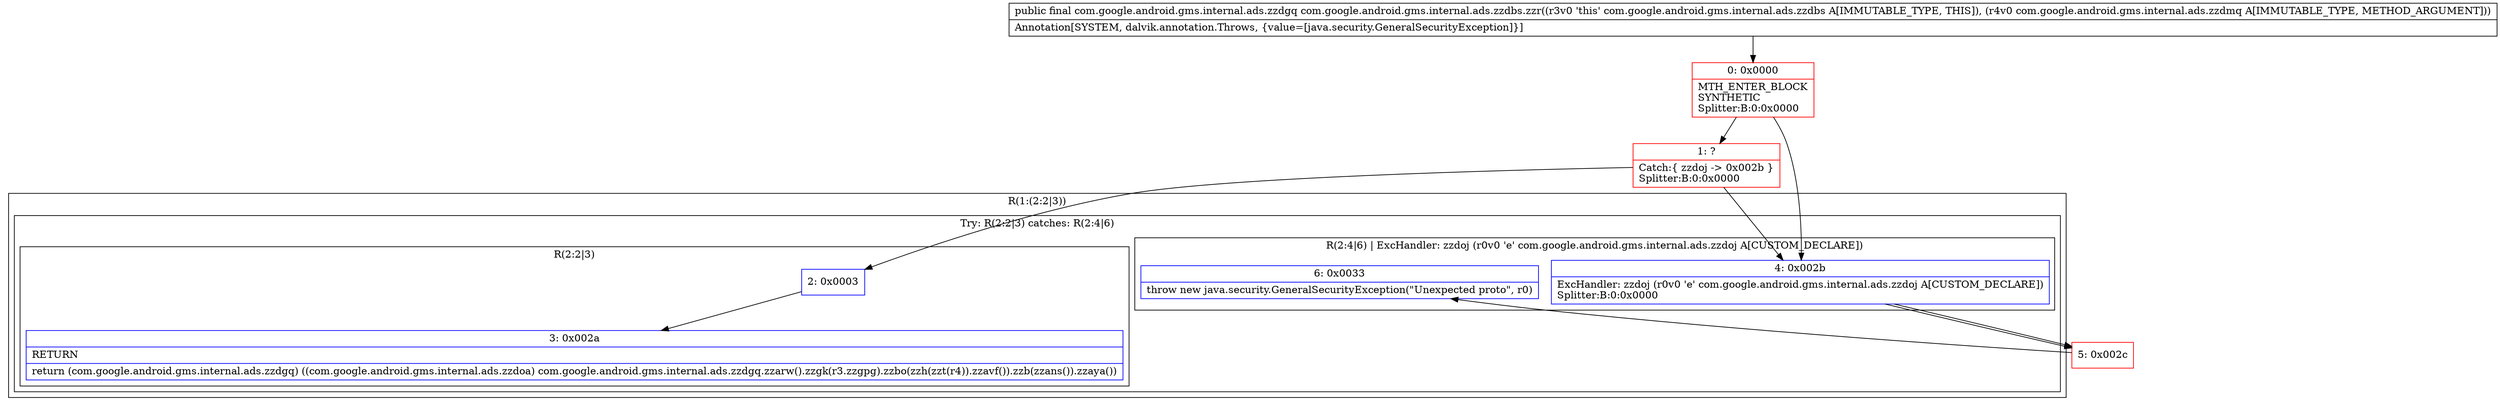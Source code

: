 digraph "CFG forcom.google.android.gms.internal.ads.zzdbs.zzr(Lcom\/google\/android\/gms\/internal\/ads\/zzdmq;)Lcom\/google\/android\/gms\/internal\/ads\/zzdgq;" {
subgraph cluster_Region_419191009 {
label = "R(1:(2:2|3))";
node [shape=record,color=blue];
subgraph cluster_TryCatchRegion_169537918 {
label = "Try: R(2:2|3) catches: R(2:4|6)";
node [shape=record,color=blue];
subgraph cluster_Region_340549939 {
label = "R(2:2|3)";
node [shape=record,color=blue];
Node_2 [shape=record,label="{2\:\ 0x0003}"];
Node_3 [shape=record,label="{3\:\ 0x002a|RETURN\l|return (com.google.android.gms.internal.ads.zzdgq) ((com.google.android.gms.internal.ads.zzdoa) com.google.android.gms.internal.ads.zzdgq.zzarw().zzgk(r3.zzgpg).zzbo(zzh(zzt(r4)).zzavf()).zzb(zzans()).zzaya())\l}"];
}
subgraph cluster_Region_289721541 {
label = "R(2:4|6) | ExcHandler: zzdoj (r0v0 'e' com.google.android.gms.internal.ads.zzdoj A[CUSTOM_DECLARE])\l";
node [shape=record,color=blue];
Node_4 [shape=record,label="{4\:\ 0x002b|ExcHandler: zzdoj (r0v0 'e' com.google.android.gms.internal.ads.zzdoj A[CUSTOM_DECLARE])\lSplitter:B:0:0x0000\l}"];
Node_6 [shape=record,label="{6\:\ 0x0033|throw new java.security.GeneralSecurityException(\"Unexpected proto\", r0)\l}"];
}
}
}
subgraph cluster_Region_289721541 {
label = "R(2:4|6) | ExcHandler: zzdoj (r0v0 'e' com.google.android.gms.internal.ads.zzdoj A[CUSTOM_DECLARE])\l";
node [shape=record,color=blue];
Node_4 [shape=record,label="{4\:\ 0x002b|ExcHandler: zzdoj (r0v0 'e' com.google.android.gms.internal.ads.zzdoj A[CUSTOM_DECLARE])\lSplitter:B:0:0x0000\l}"];
Node_6 [shape=record,label="{6\:\ 0x0033|throw new java.security.GeneralSecurityException(\"Unexpected proto\", r0)\l}"];
}
Node_0 [shape=record,color=red,label="{0\:\ 0x0000|MTH_ENTER_BLOCK\lSYNTHETIC\lSplitter:B:0:0x0000\l}"];
Node_1 [shape=record,color=red,label="{1\:\ ?|Catch:\{ zzdoj \-\> 0x002b \}\lSplitter:B:0:0x0000\l}"];
Node_5 [shape=record,color=red,label="{5\:\ 0x002c}"];
MethodNode[shape=record,label="{public final com.google.android.gms.internal.ads.zzdgq com.google.android.gms.internal.ads.zzdbs.zzr((r3v0 'this' com.google.android.gms.internal.ads.zzdbs A[IMMUTABLE_TYPE, THIS]), (r4v0 com.google.android.gms.internal.ads.zzdmq A[IMMUTABLE_TYPE, METHOD_ARGUMENT]))  | Annotation[SYSTEM, dalvik.annotation.Throws, \{value=[java.security.GeneralSecurityException]\}]\l}"];
MethodNode -> Node_0;
Node_2 -> Node_3;
Node_4 -> Node_5;
Node_4 -> Node_5;
Node_0 -> Node_1;
Node_0 -> Node_4;
Node_1 -> Node_2;
Node_1 -> Node_4;
Node_5 -> Node_6;
}

